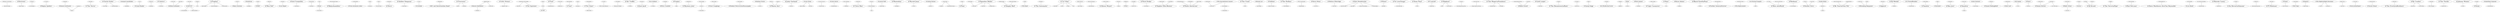 strict graph "" {
	1750	 [fontsize=15,
		height=0.2361111111111111,
		label="b'Rodrigo y\\nGabriela'",
		level=4,
		played=2357833.0,
		pos="14247.39,8792.93",
		weight=133313,
		width=1.8194444444444444];
	1582	 [fontsize=10,
		height=0.1527777777777778,
		label="b'Paco de\\nLuc\xc3\xada'",
		level=6,
		played=1202780.0,
		pos="14174.07,9431.51",
		weight=146482,
		width=1.0138888888888888];
	1750 -- 1582	 [weight=1.0];
	699	 [fontsize=25,
		height=0.3888888888888889,
		label="b'Electronic'",
		level=2,
		played=709381.0,
		pos="17789.07,-4947.33",
		weight=106894,
		width=1.5277777777777777];
	933	 [fontsize=10,
		height=0.1527777777777778,
		label="b'Happy Mondays'",
		level=6,
		played=1508418.0,
		pos="18729.35,-5474.28",
		weight=152466,
		width=1.0555555555555556];
	699 -- 933	 [weight=1.0];
	2318	 [fontsize=15,
		height=0.2361111111111111,
		label="b'Tiamat'",
		level=4,
		played=5180910.0,
		pos="37782.59,-15936.96",
		weight=159323,
		width=0.625];
	1485	 [fontsize=10,
		height=0.1527777777777778,
		label="b'My Dying\\nBride'",
		level=6,
		played=5793158.0,
		pos="-5058.96,13827.93",
		weight=150660,
		width=1.0694444444444444];
	2318 -- 1485	 [weight=1.0];
	1971	 [fontsize=10,
		height=0.1527777777777778,
		label="b'St. Vincent'",
		level=6,
		played=1773881.0,
		pos="1459.20,39786.17",
		weight=146772,
		width=0.7083333333333334];
	1713	 [fontsize=25,
		height=0.3888888888888889,
		label="b'Regina Spektor'",
		level=2,
		played=28951053.0,
		pos="-16413.13,37385.74",
		weight=689251,
		width=2.4027777777777777];
	1971 -- 1713	 [weight=1.0];
	848	 [fontsize=10,
		height=0.1527777777777778,
		label="b'Gamma Ray'",
		level=6,
		played=5592040.0,
		pos="34682.33,-689.92",
		weight=166071,
		width=0.8194444444444444];
	589	 [fontsize=20,
		height=0.3194444444444444,
		label="b'Demons &\\nWizards'",
		level=3,
		played=3088530.0,
		pos="35161.87,4276.09",
		weight=146421,
		width=2.5416666666666665];
	848 -- 589	 [weight=1.0];
	1210	 [fontsize=10,
		height=0.1527777777777778,
		label="b'Kula Shaker'",
		level=6,
		played=2099423.0,
		pos="-23846.93,46784.30",
		weight=164009,
		width=0.7916666666666666];
	2281	 [fontsize=30,
		height=0.4722222222222222,
		label="b'The Verve'",
		level=1,
		played=12105996.0,
		pos="45496.31,9076.47",
		weight=923596,
		width=1.9305555555555556];
	1210 -- 2281	 [weight=1.0];
	431	 [fontsize=25,
		height=0.3888888888888889,
		label="b'Charlie Parker'",
		level=2,
		played=2936642.0,
		pos="23110.36,25206.18",
		weight=238264,
		width=2.2222222222222223];
	1906	 [fontsize=10,
		height=0.1527777777777778,
		label="b'Sonny Rollins'",
		level=6,
		played=1091692.0,
		pos="23128.35,22959.00",
		weight=165058,
		width=0.9027777777777778];
	431 -- 1906	 [weight=1.0];
	400	 [fontsize=10,
		height=0.1527777777777778,
		label="b'Cannonball Adderley'",
		level=6,
		played=1010251.0,
		pos="22473.74,23666.97",
		weight=161014,
		width=1.3472222222222223];
	431 -- 400	 [weight=1.0];
	154	 [fontsize=20,
		height=0.3194444444444444,
		label="b'Armand van\\nHelden'",
		level=3,
		played=2473728.0,
		pos="5862.25,32435.62",
		weight=322114,
		width=2.611111111111111];
	1834	 [fontsize=10,
		height=0.1527777777777778,
		label="b'Shapeshifters'",
		level=6,
		played=1078073.0,
		pos="-20040.06,-7137.33",
		weight=164802,
		width=0.9027777777777778];
	154 -- 1834	 [weight=1.0];
	915	 [fontsize=10,
		height=0.1527777777777778,
		label="b'G-Unit'",
		level=6,
		played=1976129.0,
		pos="-14184.90,13837.78",
		weight=166524,
		width=0.4305555555555556];
	1284	 [fontsize=25,
		height=0.3888888888888889,
		label="b'Lloyd Banks'",
		level=2,
		played=1791056.0,
		pos="-12038.11,9188.39",
		weight=141309,
		width=1.9027777777777777];
	915 -- 1284	 [weight=1.0];
	2011	 [fontsize=15,
		height=0.2361111111111111,
		label="b'Taproot'",
		level=4,
		played=3068334.0,
		pos="-1006.88,-21362.26",
		weight=212719,
		width=0.6805555555555556];
	1924	 [fontsize=10,
		height=0.1527777777777778,
		label="b'Spineshank'",
		level=6,
		played=3168247.0,
		pos="-1591.99,-26234.51",
		weight=155880,
		width=0.7638888888888888];
	2011 -- 1924	 [weight=1.0];
	121	 [fontsize=10,
		height=0.1527777777777778,
		label="b'Angra'",
		level=6,
		played=4073274.0,
		pos="34799.18,3786.82",
		weight=146859,
		width=0.3888888888888889];
	589 -- 121	 [weight=1.0];
	388	 [fontsize=25,
		height=0.3888888888888889,
		label="b'Calexico'",
		level=2,
		played=7710814.0,
		pos="1614.43,41398.51",
		weight=330058,
		width=1.3333333333333333];
	2329	 [fontsize=10,
		height=0.1527777777777778,
		label="b'Tindersticks'",
		level=6,
		played=3065748.0,
		pos="1347.33,43366.66",
		weight=156790,
		width=0.7777777777777778];
	388 -- 2329	 [weight=1.0];
	1597	 [fontsize=10,
		height=0.1527777777777778,
		label="b'Parov Stelar'",
		level=6,
		played=2438916.0,
		pos="29363.12,27904.06",
		weight=167768,
		width=0.8055555555555556];
	671	 [fontsize=20,
		height=0.3194444444444444,
		label="b'dZihan &\\nKamien'",
		level=3,
		played=2179239.0,
		pos="29684.06,22495.30",
		weight=268681,
		width=2.2916666666666665];
	1597 -- 671	 [weight=1.0];
	1950	 [fontsize=10,
		height=0.1527777777777778,
		label="b'Stereo Total'",
		level=6,
		played=2478327.0,
		pos="3030.14,29074.24",
		weight=166598,
		width=0.7777777777777778];
	40	 [fontsize=25,
		height=0.3888888888888889,
		label="b'ADULT.'",
		level=2,
		played=1214547.0,
		pos="5877.67,29972.38",
		weight=115656,
		width=1.2361111111111112];
	1950 -- 40	 [weight=1.0];
	1867	 [fontsize=12,
		height=0.19444444444444445,
		label="b'Skalpel'",
		level=5,
		played=2368452.0,
		pos="29051.14,12511.37",
		weight=186939,
		width=0.5277777777777778];
	2390	 [fontsize=10,
		height=0.1527777777777778,
		label="b'Us3'",
		level=6,
		played=1249760.0,
		pos="29449.85,11729.73",
		weight=147112,
		width=0.2638888888888889];
	1867 -- 2390	 [weight=1.0];
	807	 [fontsize=30,
		height=0.4722222222222222,
		label="b'Foghat'",
		level=1,
		played=825556.0,
		pos="33843.80,-3316.20",
		weight=139956,
		width=1.3055555555555556];
	1629	 [fontsize=10,
		height=0.1527777777777778,
		label="b'Peter Frampton'",
		level=6,
		played=940653.0,
		pos="-27065.00,4607.48",
		weight=151433,
		width=1.0138888888888888];
	807 -- 1629	 [weight=1.0];
	903	 [fontsize=10,
		height=0.1527777777777778,
		label="b'Grand Funk\\nRailroad'",
		level=6,
		played=1256750.0,
		pos="35292.57,-7597.39",
		weight=158019,
		width=1.4305555555555556];
	807 -- 903	 [weight=1.0];
	2149	 [fontsize=10,
		height=0.1527777777777778,
		label="b'The Guess\\nWho'",
		level=6,
		played=1186254.0,
		pos="-30727.45,11331.56",
		weight=157828,
		width=1.125];
	807 -- 2149	 [weight=1.0];
	2172	 [fontsize=10,
		height=0.1527777777777778,
		label="b'The KLF'",
		level=6,
		played=1223596.0,
		pos="19684.61,-885.18",
		weight=147591,
		width=0.5555555555555556];
	206	 [fontsize=20,
		height=0.3194444444444444,
		label="b'Banco de\\nGaia'",
		level=3,
		played=1091649.0,
		pos="21196.83,-9271.09",
		weight=141388,
		width=2.0];
	2172 -- 206	 [weight=1.0];
	731	 [fontsize=20,
		height=0.3194444444444444,
		label="b'Ensiferum'",
		level=3,
		played=10858350.0,
		pos="-8679.43,12650.67",
		weight=181637,
		width=1.2638888888888888];
	1204	 [fontsize=10,
		height=0.1527777777777778,
		label="b'Korpiklaani'",
		level=6,
		played=7979099.0,
		pos="-9312.26,11559.48",
		weight=148812,
		width=0.7222222222222222];
	731 -- 1204	 [weight=1.0];
	1879	 [fontsize=10,
		height=0.1527777777777778,
		label="b'Slowdive'",
		level=6,
		played=3854629.0,
		pos="1468.57,23478.64",
		weight=161401,
		width=0.5833333333333334];
	1313	 [fontsize=25,
		height=0.3888888888888889,
		label="b'M83'",
		level=2,
		played=12538896.0,
		pos="2657.03,23371.35",
		weight=493679,
		width=0.6805555555555556];
	1879 -- 1313	 [weight=1.0];
	282	 [fontsize=10,
		height=0.1527777777777778,
		label="b'Black Star'",
		level=6,
		played=2144726.0,
		pos="-18038.09,-8495.95",
		weight=163319,
		width=0.6666666666666666];
	1457	 [fontsize=30,
		height=0.4722222222222222,
		label="b'Mos Def'",
		level=1,
		played=5863778.0,
		pos="-17735.78,-4135.89",
		weight=311431,
		width=1.5555555555555556];
	282 -- 1457	 [weight=1.0];
	1328	 [fontsize=10,
		height=0.1527777777777778,
		label="b'Man\xc3\xa1'",
		level=6,
		played=2939326.0,
		pos="17001.66,17848.30",
		weight=165693,
		width=0.3611111111111111];
	1306	 [fontsize=20,
		height=0.3194444444444444,
		label="b'Luis Miguel'",
		level=3,
		played=1256982.0,
		pos="15665.27,17176.24",
		weight=100781,
		width=1.4166666666666667];
	1328 -- 1306	 [weight=1.0];
	542	 [fontsize=25,
		height=0.3888888888888889,
		label="b'Dark Tranquillity'",
		level=2,
		played=14000112.0,
		pos="-5487.35,12578.25",
		weight=232932,
		width=2.513888888888889];
	180	 [fontsize=10,
		height=0.1527777777777778,
		label="b'At the\\nGates'",
		level=6,
		played=4464429.0,
		pos="-4172.32,11808.88",
		weight=150904,
		width=0.9027777777777778];
	542 -- 180	 [weight=1.0];
	184	 [fontsize=15,
		height=0.2361111111111111,
		label="b'Augustana'",
		level=4,
		played=5830756.0,
		pos="8238.78,10427.32",
		weight=281370,
		width=0.9861111111111112];
	1365	 [fontsize=10,
		height=0.1527777777777778,
		label="b'Mat Kearney'",
		level=6,
		played=2020339.0,
		pos="8199.70,9417.51",
		weight=163384,
		width=0.8333333333333334];
	184 -- 1365	 [weight=1.0];
	472	 [fontsize=10,
		height=0.1527777777777778,
		label="b'Clinic'",
		level=6,
		played=2327861.0,
		pos="15132.36,33600.89",
		weight=152801,
		width=0.3611111111111111];
	729	 [fontsize=20,
		height=0.3194444444444444,
		label="b'Enon'",
		level=3,
		played=2787367.0,
		pos="15324.09,37125.22",
		weight=108667,
		width=0.6527777777777778];
	472 -- 729	 [weight=1.0];
	2178	 [fontsize=10,
		height=0.1527777777777778,
		label="b'The Last\\nShadow Puppets'",
		level=6,
		played=6032673.0,
		pos="-1829.69,-4589.88",
		weight=161702,
		width=1.7916666666666667];
	197	 [fontsize=30,
		height=0.4722222222222222,
		label="b'Babyshambles'",
		level=1,
		played=12967629.0,
		pos="-18180.32,43615.40",
		weight=499914,
		width=2.736111111111111];
	2178 -- 197	 [weight=1.0];
	1998	 [fontsize=10,
		height=0.1527777777777778,
		label="b'Symphony X'",
		level=6,
		played=5800282.0,
		pos="35866.89,4701.95",
		weight=148644,
		width=0.8194444444444444];
	1998 -- 121	 [weight=1.0];
	170	 [fontsize=10,
		height=0.1527777777777778,
		label="b'A Static\\nLullaby'",
		level=6,
		played=3096891.0,
		pos="-3650.08,-1966.12",
		weight=146199,
		width=1.0833333333333333];
	828	 [fontsize=20,
		height=0.3194444444444444,
		label="b'From Autumn\\nto Ashes'",
		level=3,
		played=7476897.0,
		pos="-1954.91,-976.95",
		weight=238174,
		width=3.0];
	170 -- 828	 [weight=1.0];
	1872	 [fontsize=10,
		height=0.1527777777777778,
		label="b'Slade'",
		level=6,
		played=1195329.0,
		pos="41675.29,-9657.63",
		weight=164823,
		width=0.375];
	1502	 [fontsize=12,
		height=0.19444444444444445,
		label="b'Nazareth'",
		level=5,
		played=1836981.0,
		pos="40793.34,-8970.54",
		weight=225983,
		width=0.6527777777777778];
	1872 -- 1502	 [weight=1.0];
	2411	 [fontsize=10,
		height=0.1527777777777778,
		label="b'Vetiver'",
		level=6,
		played=1844253.0,
		pos="13139.30,21353.91",
		weight=151543,
		width=0.4583333333333333];
	908	 [fontsize=15,
		height=0.2361111111111111,
		label="b'Grizzly Bear'",
		level=4,
		played=6099326.0,
		pos="4057.95,16623.55",
		weight=262914,
		width=1.1111111111111112];
	2411 -- 908	 [weight=1.0];
	554	 [fontsize=10,
		height=0.1527777777777778,
		label="b'David Byrne'",
		level=6,
		played=1446272.0,
		pos="20679.12,-12467.42",
		weight=155448,
		width=0.7916666666666666];
	598	 [fontsize=30,
		height=0.4722222222222222,
		label="b'Devo'",
		level=1,
		played=4259548.0,
		pos="22073.44,-14819.35",
		weight=306665,
		width=0.9861111111111112];
	554 -- 598	 [weight=1.0];
	164	 [fontsize=30,
		height=0.4722222222222222,
		label="b'Ashlee Simpson'",
		level=1,
		played=7474313.0,
		pos="-38852.29,26551.47",
		weight=469115,
		width=3.013888888888889];
	1773	 [fontsize=10,
		height=0.1527777777777778,
		label="b'Ryan Cabrera'",
		level=6,
		played=1787262.0,
		pos="-48890.39,5862.72",
		weight=152977,
		width=0.9027777777777778];
	164 -- 1773	 [weight=1.0];
	2	 [fontsize=10,
		height=0.1527777777777778,
		label="b'10 Years'",
		level=6,
		played=3119401.0,
		pos="-1709.16,-16898.55",
		weight=168158,
		width=0.5694444444444444];
	511	 [fontsize=20,
		height=0.3194444444444444,
		label="b'Crossfade'",
		level=3,
		played=4117608.0,
		pos="-7634.68,-19496.78",
		weight=257392,
		width=1.2777777777777777];
	2 -- 511	 [weight=1.0];
	2413	 [fontsize=10,
		height=0.1527777777777778,
		label="b'Village People'",
		level=6,
		played=756004.0,
		pos="-33448.73,-986.59",
		weight=154812,
		width=0.9305555555555556];
	1166	 [fontsize=25,
		height=0.3888888888888889,
		label="b'KC and the\\nSunshine Band'",
		level=2,
		played=1024547.0,
		pos="-28075.40,3561.73",
		weight=197107,
		width=4.388888888888889];
	2413 -- 1166	 [weight=1.0];
	1578	 [fontsize=30,
		height=0.4722222222222222,
		label="b'Overseer'",
		level=1,
		played=1046652.0,
		pos="20501.84,4971.94",
		weight=145569,
		width=1.7222222222222223];
	979	 [fontsize=10,
		height=0.1527777777777778,
		label="b'Hybrid'",
		level=6,
		played=2165081.0,
		pos="-19702.69,-2929.60",
		weight=158018,
		width=0.4305555555555556];
	1578 -- 979	 [weight=1.0];
	824	 [fontsize=10,
		height=0.1527777777777778,
		label="b'Freestylers'",
		level=6,
		played=1359099.0,
		pos="-18528.96,-978.81",
		weight=150196,
		width=0.7222222222222222];
	1578 -- 824	 [weight=1.0];
	285	 [fontsize=10,
		height=0.1527777777777778,
		label="b'Bleeding Through'",
		level=6,
		played=3707822.0,
		pos="-5892.15,1382.98",
		weight=145649,
		width=1.1527777777777777];
	946	 [fontsize=20,
		height=0.3194444444444444,
		label="b'Heaven Shall\\nBurn'",
		level=3,
		played=6148143.0,
		pos="-2770.18,8560.15",
		weight=110961,
		width=2.4722222222222223];
	285 -- 946	 [weight=1.0];
	1831	 [fontsize=10,
		height=0.1527777777777778,
		label="b'Shadows Fall'",
		level=6,
		played=2952871.0,
		pos="-2223.08,6908.52",
		weight=163603,
		width=0.875];
	285 -- 1831	 [weight=1.0];
	423	 [fontsize=25,
		height=0.3888888888888889,
		label="b'Celtic Woman'",
		level=2,
		played=1318206.0,
		pos="-24188.51,-6430.02",
		weight=114314,
		width=2.1666666666666665];
	279	 [fontsize=10,
		height=0.1527777777777778,
		label="b\"Blackmore's Night\"",
		level=6,
		played=5484559.0,
		pos="-24802.71,-6903.08",
		weight=159198,
		width=1.1805555555555556];
	423 -- 279	 [weight=1.0];
	1351	 [fontsize=10,
		height=0.1527777777777778,
		label="b'Martha Reeves &\\nThe Vandellas'",
		level=6,
		played=613893.0,
		pos="-9928.61,39743.74",
		weight=127315,
		width=2.1666666666666665];
	688	 [fontsize=10,
		height=0.1527777777777778,
		label="b'Edwin Starr'",
		level=6,
		played=618857.0,
		pos="-4578.55,33763.15",
		weight=147917,
		width=0.7638888888888888];
	1351 -- 688	 [weight=1.0];
	2265	 [fontsize=25,
		height=0.3888888888888889,
		label="b'The Supremes'",
		level=2,
		played=1454527.0,
		pos="-10567.85,37345.50",
		weight=222145,
		width=2.2777777777777777];
	1351 -- 2265	 [weight=1.0];
	950	 [fontsize=10,
		height=0.1527777777777778,
		label="b'Helmet'",
		level=6,
		played=1895790.0,
		pos="9527.30,-28906.81",
		weight=152262,
		width=0.4722222222222222];
	475	 [fontsize=10,
		height=0.1527777777777778,
		label="b'Clutch'",
		level=6,
		played=4329679.0,
		pos="3650.67,-15643.82",
		weight=105618,
		width=0.4166666666666667];
	950 -- 475	 [weight=1.0];
	831	 [fontsize=30,
		height=0.4722222222222222,
		label="b'Fuel'",
		level=1,
		played=4350176.0,
		pos="-2263.69,13077.64",
		weight=373212,
		width=0.8194444444444444];
	1883	 [fontsize=10,
		height=0.1527777777777778,
		label="b'Smile Empty\\nSoul'",
		level=6,
		played=2455015.0,
		pos="-6572.67,-19258.03",
		weight=149344,
		width=1.2361111111111112];
	831 -- 1883	 [weight=1.0];
	1345	 [fontsize=10,
		height=0.1527777777777778,
		label="b'Marisa Monte'",
		level=6,
		played=2915732.0,
		pos="27068.77,22858.96",
		weight=166360,
		width=0.8888888888888888];
	866	 [fontsize=12,
		height=0.19444444444444445,
		label="b'Gilberto Gil'",
		level=5,
		played=1254268.0,
		pos="24244.88,26758.11",
		weight=144354,
		width=0.7916666666666666];
	1345 -- 866	 [weight=1.0];
	1585	 [fontsize=10,
		height=0.1527777777777778,
		label="b'Pain of\\nSalvation'",
		level=6,
		played=7984184.0,
		pos="-10254.95,5940.59",
		weight=165862,
		width=1.1805555555555556];
	2344	 [fontsize=30,
		height=0.4722222222222222,
		label="b'Tool'",
		level=1,
		played=49524363.0,
		pos="2356.42,-29026.76",
		weight=814482,
		width=0.8194444444444444];
	1585 -- 2344	 [weight=1.0];
	193	 [fontsize=10,
		height=0.1527777777777778,
		label="b'Ayreon'",
		level=6,
		played=9073261.0,
		pos="33738.75,1511.34",
		weight=164924,
		width=0.4583333333333333];
	189	 [fontsize=12,
		height=0.19444444444444445,
		label="b'Avantasia'",
		level=5,
		played=5645326.0,
		pos="33694.00,2652.71",
		weight=170353,
		width=0.6944444444444444];
	193 -- 189	 [weight=1.0];
	1427	 [fontsize=10,
		height=0.1527777777777778,
		label="b'Minnie Riperton'",
		level=6,
		played=824682.0,
		pos="-8870.77,39595.57",
		weight=155518,
		width=1.0277777777777777];
	2200	 [fontsize=25,
		height=0.3888888888888889,
		label="b\"The O'Jays\"",
		level=2,
		played=653810.0,
		pos="-7789.69,38282.42",
		weight=143905,
		width=1.75];
	1427 -- 2200	 [weight=1.0];
	1285	 [fontsize=10,
		height=0.1527777777777778,
		label="b'Lo-Fi-Fnk'",
		level=6,
		played=1372740.0,
		pos="5304.05,24922.64",
		weight=147035,
		width=0.625];
	2272	 [fontsize=15,
		height=0.2361111111111111,
		label="b'The Tough\\nAlliance'",
		level=4,
		played=1928165.0,
		pos="-26107.38,32528.37",
		weight=114582,
		width=1.8472222222222223];
	1285 -- 2272	 [weight=1.0];
	2583	 [fontsize=10,
		height=0.1527777777777778,
		label="b'The Skatalites'",
		level=6,
		played=1753034.0,
		pos="-14199.52,-19071.15",
		weight=152282,
		width=0.9305555555555556];
	2560	 [fontsize=15,
		height=0.2361111111111111,
		label="b'Desmond Dekker'",
		level=4,
		played=1268899.0,
		pos="-14278.28,-20318.91",
		weight=146902,
		width=1.5833333333333333];
	2583 -- 2560	 [weight=1.0];
	55	 [fontsize=30,
		height=0.4722222222222222,
		label="b'Air Traffic'",
		level=1,
		played=2410727.0,
		pos="-17667.97,46823.20",
		weight=200502,
		width=1.7916666666666667];
	2233	 [fontsize=10,
		height=0.1527777777777778,
		label="b'The Rifles'",
		level=6,
		played=1934179.0,
		pos="-21820.54,46059.35",
		weight=152476,
		width=0.6666666666666666];
	55 -- 2233	 [weight=1.0];
	1785	 [fontsize=10,
		height=0.1527777777777778,
		label="b'Sam Sparro'",
		level=6,
		played=1687082.0,
		pos="12348.97,25923.38",
		weight=156086,
		width=0.7777777777777778];
	1144	 [fontsize=30,
		height=0.4722222222222222,
		label="b'Just Jack'",
		level=1,
		played=2167022.0,
		pos="-23924.33,25678.86",
		weight=182697,
		width=1.75];
	1785 -- 1144	 [weight=1.0];
	33	 [fontsize=20,
		height=0.3194444444444444,
		label="b'Ace of\\nBase'",
		level=3,
		played=3893048.0,
		pos="-35615.18,11046.72",
		weight=371921,
		width=1.6527777777777777];
	13	 [fontsize=10,
		height=0.1527777777777778,
		label="b'2 Unlimited'",
		level=6,
		played=1189134.0,
		pos="-25769.08,13039.52",
		weight=165877,
		width=0.7361111111111112];
	33 -- 13	 [weight=1.0];
	1086	 [fontsize=10,
		height=0.1527777777777778,
		label="b'Joe Jackson'",
		level=6,
		played=1392840.0,
		pos="21468.96,-14308.97",
		weight=163950,
		width=0.8194444444444444];
	713	 [fontsize=25,
		height=0.3888888888888889,
		label="b'Elvis Costello'",
		level=2,
		played=7178080.0,
		pos="19183.02,-11062.64",
		weight=477693,
		width=2.0972222222222223];
	1086 -- 713	 [weight=1.0];
	815	 [fontsize=25,
		height=0.3888888888888889,
		label="b'Fragma'",
		level=2,
		played=1465249.0,
		pos="-15280.77,5933.24",
		weight=196835,
		width=1.2083333333333333];
	1229	 [fontsize=10,
		height=0.1527777777777778,
		label="b'Lasgo'",
		level=6,
		played=1263605.0,
		pos="-19031.61,8734.47",
		weight=150573,
		width=0.4027777777777778];
	815 -- 1229	 [weight=1.0];
	826	 [fontsize=10,
		height=0.1527777777777778,
		label="b'Friendly Fires'",
		level=6,
		played=2152778.0,
		pos="5244.21,21221.10",
		weight=156331,
		width=0.8888888888888888];
	1488	 [fontsize=30,
		height=0.4722222222222222,
		label="b'Mystery Jets'",
		level=1,
		played=3042262.0,
		pos="18012.60,24353.12",
		weight=224026,
		width=2.3472222222222223];
	826 -- 1488	 [weight=1.0];
	879	 [fontsize=12,
		height=0.19444444444444445,
		label="b'Gloria Estefan'",
		level=5,
		played=1320586.0,
		pos="-43701.09,25182.76",
		weight=170534,
		width=1.0];
	422	 [fontsize=10,
		height=0.1527777777777778,
		label="b'Celia Cruz'",
		level=6,
		played=730065.0,
		pos="-44000.10,26077.90",
		weight=131933,
		width=0.6805555555555556];
	879 -- 422	 [weight=1.0];
	937	 [fontsize=10,
		height=0.1527777777777778,
		label="b'Harvey Danger'",
		level=6,
		played=1746235.0,
		pos="-17483.33,-26337.84",
		weight=154735,
		width=0.9861111111111112];
	1910	 [fontsize=25,
		height=0.3888888888888889,
		label="b'Soul Coughing'",
		level=2,
		played=2007567.0,
		pos="7332.03,-12826.90",
		weight=159918,
		width=2.2916666666666665];
	937 -- 1910	 [weight=1.0];
	1251	 [fontsize=10,
		height=0.1527777777777778,
		label="b'Les Savy\\nFav'",
		level=6,
		played=3315840.0,
		pos="17739.55,37654.25",
		weight=154937,
		width=0.9722222222222222];
	729 -- 1251	 [weight=1.0];
	2518	 [fontsize=10,
		height=0.1527777777777778,
		label="b'Igor Stravinsky'",
		level=6,
		played=1218285.0,
		pos="31632.23,-10798.84",
		weight=161101,
		width=0.9722222222222222];
	2529	 [fontsize=25,
		height=0.3888888888888889,
		label="b'Modest Petrovich\\nMussorgsky'",
		level=2,
		played=750922.0,
		pos="33560.14,-12008.93",
		weight=143872,
		width=4.833333333333333];
	2518 -- 2529	 [weight=1.0];
	718	 [fontsize=20,
		height=0.3194444444444444,
		label="b'Emiliana Torrini'",
		level=3,
		played=6989251.0,
		pos="-20257.28,29643.59",
		weight=393116,
		width=1.9305555555555556];
	118	 [fontsize=10,
		height=0.1527777777777778,
		label="b'Ane Brun'",
		level=6,
		played=2655291.0,
		pos="19382.02,-18529.32",
		weight=147511,
		width=0.6111111111111112];
	718 -- 118	 [weight=1.0];
	1207	 [fontsize=10,
		height=0.1527777777777778,
		label="b'KRS-One'",
		level=6,
		played=1860149.0,
		pos="-16660.80,-7491.14",
		weight=159858,
		width=0.625];
	1360	 [fontsize=30,
		height=0.4722222222222222,
		label="b'Masta Ace'",
		level=1,
		played=1826556.0,
		pos="34384.08,12016.75",
		weight=112153,
		width=1.9722222222222223];
	1207 -- 1360	 [weight=1.0];
	1130	 [fontsize=30,
		height=0.4722222222222222,
		label="b'Judy Garland'",
		level=1,
		played=644209.0,
		pos="-30268.75,5858.09",
		weight=112930,
		width=2.486111111111111];
	652	 [fontsize=10,
		height=0.1527777777777778,
		label="b'Doris Day'",
		level=6,
		played=866325.0,
		pos="-31566.71,6215.39",
		weight=161513,
		width=0.6388888888888888];
	1130 -- 652	 [weight=1.0];
	1294	 [fontsize=20,
		height=0.3194444444444444,
		label="b'Louis Prima'",
		level=3,
		played=758050.0,
		pos="-24324.97,755.78",
		weight=134134,
		width=1.4722222222222223];
	243	 [fontsize=10,
		height=0.1527777777777778,
		label="b'Benny Goodman'",
		level=6,
		played=1269420.0,
		pos="17946.76,22150.84",
		weight=162700,
		width=1.0833333333333333];
	1294 -- 243	 [weight=1.0];
	1606	 [fontsize=10,
		height=0.1527777777777778,
		label="b'Paul Anka'",
		level=6,
		played=1210649.0,
		pos="17511.77,-27249.29",
		weight=168306,
		width=0.6666666666666666];
	1294 -- 1606	 [weight=1.0];
	1302	 [fontsize=12,
		height=0.19444444444444445,
		label="b'Luciano Pavarotti'",
		level=5,
		played=1034305.0,
		pos="26017.41,-13327.78",
		weight=116399,
		width=1.2222222222222223];
	2511	 [fontsize=10,
		height=0.1527777777777778,
		label="b'Giacomo Puccini'",
		level=6,
		played=870352.0,
		pos="24753.83,-14887.67",
		weight=145741,
		width=1.0972222222222223];
	1302 -- 2511	 [weight=1.0];
	390	 [fontsize=20,
		height=0.3194444444444444,
		label="b'Calvin Harris'",
		level=3,
		played=3211145.0,
		pos="7722.51,26192.84",
		weight=264959,
		width=1.5972222222222223];
	2066	 [fontsize=10,
		height=0.1527777777777778,
		label="b'The Black\\nGhosts'",
		level=6,
		played=1542806.0,
		pos="9117.34,22329.94",
		weight=160304,
		width=1.2361111111111112];
	390 -- 2066	 [weight=1.0];
	453	 [fontsize=12,
		height=0.19444444444444445,
		label="b'Chris de\\nBurgh'",
		level=5,
		played=1373390.0,
		pos="-23490.31,3006.77",
		weight=194755,
		width=1.1388888888888888];
	471	 [fontsize=10,
		height=0.1527777777777778,
		label="b'Cliff Richard'",
		level=6,
		played=757822.0,
		pos="-32586.56,4809.10",
		weight=155891,
		width=0.8055555555555556];
	453 -- 471	 [weight=1.0];
	1743	 [fontsize=10,
		height=0.1527777777777778,
		label="b'Robert Plant'",
		level=6,
		played=1210850.0,
		pos="36076.61,-7820.01",
		weight=158547,
		width=0.8194444444444444];
	455	 [fontsize=30,
		height=0.4722222222222222,
		label="b'Chris Rea'",
		level=1,
		played=2126234.0,
		pos="-22951.78,2894.63",
		weight=230694,
		width=1.8611111111111112];
	1743 -- 455	 [weight=1.0];
	2030	 [fontsize=10,
		height=0.1527777777777778,
		label="b'Terranova'",
		level=6,
		played=865154.0,
		pos="26765.24,6806.23",
		weight=148792,
		width=0.6527777777777778];
	558	 [fontsize=15,
		height=0.2361111111111111,
		label="b'David Holmes'",
		level=4,
		played=1817500.0,
		pos="27405.64,16327.39",
		weight=148816,
		width=1.2777777777777777];
	2030 -- 558	 [weight=1.0];
	1235	 [fontsize=20,
		height=0.3194444444444444,
		label="b'Laurent Wolf'",
		level=3,
		played=644441.0,
		pos="-20722.47,-8191.36",
		weight=100383,
		width=1.5833333333333333];
	1355	 [fontsize=10,
		height=0.1527777777777778,
		label="b'Martin Solveig'",
		level=6,
		played=1032697.0,
		pos="-22374.90,-6728.00",
		weight=165534,
		width=0.9305555555555556];
	1235 -- 1355	 [weight=1.0];
	1361	 [fontsize=30,
		height=0.4722222222222222,
		label="b'Mastodon'",
		level=1,
		played=8999225.0,
		pos="-2586.83,9347.94",
		weight=241190,
		width=1.8333333333333333];
	1394	 [fontsize=10,
		height=0.1527777777777778,
		label="b'Meshuggah'",
		level=6,
		played=6833181.0,
		pos="-10863.50,7486.86",
		weight=158785,
		width=0.7638888888888888];
	1361 -- 1394	 [weight=1.0];
	2464	 [fontsize=30,
		height=0.4722222222222222,
		label="b'Wyclef Jean'",
		level=1,
		played=2957226.0,
		pos="-18211.22,-8591.03",
		weight=255232,
		width=2.2777777777777777];
	2449	 [fontsize=10,
		height=0.1527777777777778,
		label="b'will.i.am'",
		level=6,
		played=1515615.0,
		pos="-16521.82,15844.82",
		weight=152853,
		width=0.5277777777777778];
	2464 -- 2449	 [weight=1.0];
	2385	 [fontsize=20,
		height=0.3194444444444444,
		label="b'Uniting Nations'",
		level=3,
		played=609742.0,
		pos="-14911.13,7280.65",
		weight=103026,
		width=1.8888888888888888];
	330	 [fontsize=10,
		height=0.1527777777777778,
		label="b'Booty Luv'",
		level=6,
		played=1182603.0,
		pos="-37867.19,13031.20",
		weight=146486,
		width=0.6527777777777778];
	2385 -- 330	 [weight=1.0];
	424	 [fontsize=12,
		height=0.19444444444444445,
		label="b'Chaka Khan'",
		level=5,
		played=972618.0,
		pos="-12382.54,27491.53",
		weight=178036,
		width=0.875];
	999	 [fontsize=10,
		height=0.1527777777777778,
		label="b'Incognito'",
		level=6,
		played=1499022.0,
		pos="-12137.96,27586.84",
		weight=152545,
		width=0.5972222222222222];
	424 -- 999	 [weight=1.0];
	2078	 [fontsize=10,
		height=0.1527777777777778,
		label="b'The Brand\\nNew Heavies'",
		level=6,
		played=1361089.0,
		pos="-12723.55,27249.24",
		weight=150788,
		width=1.6527777777777777];
	424 -- 2078	 [weight=1.0];
	1568	 [fontsize=10,
		height=0.1527777777777778,
		label="b'Oomph!'",
		level=6,
		played=5527606.0,
		pos="4442.93,2477.69",
		weight=164461,
		width=0.5138888888888888];
	1584	 [fontsize=30,
		height=0.4722222222222222,
		label="b'Pain'",
		level=1,
		played=5681123.0,
		pos="5121.90,3875.70",
		weight=155990,
		width=0.8472222222222222];
	1568 -- 1584	 [weight=1.0];
	1916	 [fontsize=30,
		height=0.4722222222222222,
		label="b'Spandau Ballet'",
		level=1,
		played=1126173.0,
		pos="-43366.37,-4939.89",
		weight=200569,
		width=2.8333333333333335];
	1613	 [fontsize=10,
		height=0.1527777777777778,
		label="b'Paul Young'",
		level=6,
		played=535570.0,
		pos="-28284.82,-3504.27",
		weight=119969,
		width=0.7361111111111112];
	1916 -- 1613	 [weight=1.0];
	365	 [fontsize=10,
		height=0.1527777777777778,
		label="b'Bryan Ferry'",
		level=6,
		played=1274935.0,
		pos="-40599.59,3739.95",
		weight=149908,
		width=0.7638888888888888];
	1916 -- 365	 [weight=1.0];
	2308	 [fontsize=10,
		height=0.1527777777777778,
		label="b'Thompson Twins'",
		level=6,
		played=813727.0,
		pos="22665.10,-8407.33",
		weight=160004,
		width=1.0972222222222223];
	1916 -- 2308	 [weight=1.0];
	1408	 [fontsize=10,
		height=0.1527777777777778,
		label="b'Michael Bolton'",
		level=6,
		played=934889.0,
		pos="-23405.83,4589.81",
		weight=150530,
		width=0.9583333333333334];
	1408 -- 1613	 [weight=1.0];
	1258	 [fontsize=10,
		height=0.1527777777777778,
		label="b'Lighthouse Family'",
		level=6,
		played=1348983.0,
		pos="-17729.60,22267.24",
		weight=167199,
		width=1.1805555555555556];
	1858	 [fontsize=30,
		height=0.4722222222222222,
		label="b'Simply Red'",
		level=1,
		played=3168648.0,
		pos="-38955.29,4083.89",
		weight=330517,
		width=2.138888888888889];
	1258 -- 1858	 [weight=1.0];
	2353	 [fontsize=10,
		height=0.1527777777777778,
		label="b'Traffic'",
		level=6,
		played=1020313.0,
		pos="-26499.19,10273.05",
		weight=154371,
		width=0.4027777777777778];
	2055	 [fontsize=20,
		height=0.3194444444444444,
		label="b'The Band'",
		level=3,
		played=4135022.0,
		pos="-26946.13,11447.39",
		weight=331958,
		width=1.2083333333333333];
	2353 -- 2055	 [weight=1.0];
	2125	 [fontsize=10,
		height=0.1527777777777778,
		label="b'The Enemy'",
		level=6,
		played=1938199.0,
		pos="-20493.19,44015.49",
		weight=167577,
		width=0.75];
	2052	 [fontsize=30,
		height=0.4722222222222222,
		label="b'The Automatic'",
		level=1,
		played=2923669.0,
		pos="-14874.18,45403.28",
		weight=247640,
		width=2.6944444444444446];
	2125 -- 2052	 [weight=1.0];
	1259	 [fontsize=30,
		height=0.4722222222222222,
		label="b\"Lil' Kim\"",
		level=1,
		played=967938.0,
		pos="-13881.81,21192.24",
		weight=127069,
		width=1.3333333333333333];
	1781	 [fontsize=10,
		height=0.1527777777777778,
		label="b'Salt-N-Pepa'",
		level=6,
		played=724399.0,
		pos="-14943.03,15207.67",
		weight=148809,
		width=0.7916666666666666];
	1259 -- 1781	 [weight=1.0];
	1448	 [fontsize=10,
		height=0.1527777777777778,
		label="b'Monica'",
		level=6,
		played=1404275.0,
		pos="-13035.88,23023.14",
		weight=154430,
		width=0.4722222222222222];
	1259 -- 1448	 [weight=1.0];
	1615	 [fontsize=10,
		height=0.1527777777777778,
		label="b'P. Diddy'",
		level=6,
		played=1455054.0,
		pos="-9430.78,15705.95",
		weight=162745,
		width=0.5416666666666666];
	1259 -- 1615	 [weight=1.0];
	753	 [fontsize=10,
		height=0.1527777777777778,
		label="b'Eve'",
		level=6,
		played=1018314.0,
		pos="-14231.17,25337.26",
		weight=160959,
		width=0.25];
	1259 -- 753	 [weight=1.0];
	1093	 [fontsize=15,
		height=0.2361111111111111,
		label="b'John Denver'",
		level=4,
		played=1668092.0,
		pos="-32348.74,5579.76",
		weight=185614,
		width=1.1666666666666667];
	211	 [fontsize=10,
		height=0.1527777777777778,
		label="b'Barry Manilow'",
		level=6,
		played=1074796.0,
		pos="-27256.09,-185.07",
		weight=149528,
		width=0.9305555555555556];
	1093 -- 211	 [weight=1.0];
	996	 [fontsize=12,
		height=0.19444444444444445,
		label="b'Immortal Technique'",
		level=5,
		played=4962720.0,
		pos="-15230.58,-6375.52",
		weight=171592,
		width=1.375];
	1053	 [fontsize=10,
		height=0.1527777777777778,
		label="b'Jedi Mind\\nTricks'",
		level=6,
		played=6689867.0,
		pos="-13681.80,3318.39",
		weight=166554,
		width=1.1388888888888888];
	996 -- 1053	 [weight=1.0];
	1337	 [fontsize=10,
		height=0.1527777777777778,
		label="b'Marc Anthony'",
		level=6,
		played=1383048.0,
		pos="14934.06,17460.12",
		weight=160698,
		width=0.8888888888888888];
	422 -- 1337	 [weight=1.0];
	209	 [fontsize=10,
		height=0.1527777777777778,
		label="b'Barbra Streisand'",
		level=6,
		played=1309067.0,
		pos="-31102.49,5985.92",
		weight=158898,
		width=1.0972222222222223];
	79	 [fontsize=30,
		height=0.4722222222222222,
		label="b'Alison Moyet'",
		level=1,
		played=644961.0,
		pos="-29332.36,-4167.17",
		weight=115870,
		width=2.388888888888889];
	209 -- 79	 [weight=1.0];
	1513	 [fontsize=10,
		height=0.1527777777777778,
		label="b'Nevermore'",
		level=6,
		played=4605695.0,
		pos="-9106.97,7064.93",
		weight=155046,
		width=0.7222222222222222];
	566	 [fontsize=12,
		height=0.19444444444444445,
		label="b'Death'",
		level=5,
		played=8100906.0,
		pos="-3681.80,12168.64",
		weight=179941,
		width=0.4305555555555556];
	1513 -- 566	 [weight=1.0];
	466	 [fontsize=25,
		height=0.3888888888888889,
		label="b'CKY'",
		level=2,
		played=5088699.0,
		pos="3963.81,-15390.59",
		weight=252035,
		width=0.7222222222222222];
	475 -- 466	 [weight=1.0];
	564	 [fontsize=10,
		height=0.1527777777777778,
		label="b'dead prez'",
		level=6,
		played=2455767.0,
		pos="-16807.19,-8225.69",
		weight=151309,
		width=0.6527777777777778];
	564 -- 1360	 [weight=1.0];
	1188	 [fontsize=10,
		height=0.1527777777777778,
		label="b'Killing Joke'",
		level=6,
		played=1958077.0,
		pos="-37838.66,-10264.43",
		weight=154855,
		width=0.75];
	2456	 [fontsize=20,
		height=0.3194444444444444,
		label="b'Wire'",
		level=3,
		played=3531594.0,
		pos="21819.12,-15306.01",
		weight=200402,
		width=0.5833333333333334];
	1188 -- 2456	 [weight=1.0];
	1238	 [fontsize=12,
		height=0.19444444444444445,
		label="b'Leadbelly'",
		level=5,
		played=995661.0,
		pos="31570.54,-3701.60",
		weight=119088,
		width=0.6805555555555556];
	976	 [fontsize=10,
		height=0.1527777777777778,
		label="b\"Howlin' Wolf\"",
		level=6,
		played=1552398.0,
		pos="29936.35,-5056.31",
		weight=164071,
		width=0.8055555555555556];
	1238 -- 976	 [weight=1.0];
	1523	 [fontsize=30,
		height=0.4722222222222222,
		label="b'Nick Drake'",
		level=1,
		played=15153624.0,
		pos="1416.45,35161.37",
		weight=657487,
		width=2.0416666666666665];
	1982	 [fontsize=10,
		height=0.1527777777777778,
		label="b'Sun Kil\\nMoon'",
		level=6,
		played=2785209.0,
		pos="-2894.24,43300.83",
		weight=160398,
		width=0.9444444444444444];
	1523 -- 1982	 [weight=1.0];
	538	 [fontsize=10,
		height=0.1527777777777778,
		label="b'Dannii Minogue'",
		level=6,
		played=1438725.0,
		pos="-37581.34,12759.84",
		weight=153685,
		width=1.0138888888888888];
	1907	 [fontsize=30,
		height=0.4722222222222222,
		label="b'Sophie Ellis-Bextor'",
		level=1,
		played=3608375.0,
		pos="-41948.20,26157.01",
		weight=310619,
		width=3.5277777777777777];
	538 -- 1907	 [weight=1.0];
	2047	 [fontsize=10,
		height=0.1527777777777778,
		label="b'The Appleseed\\nCast'",
		level=6,
		played=4648249.0,
		pos="-14213.39,-17638.09",
		weight=146737,
		width=1.3888888888888888];
	1619	 [fontsize=30,
		height=0.4722222222222222,
		label="b'Pedro the\\nLion'",
		level=1,
		played=4419533.0,
		pos="9994.39,43937.85",
		weight=240022,
		width=2.9444444444444446];
	2047 -- 1619	 [weight=1.0];
	2433	 [fontsize=10,
		height=0.1527777777777778,
		label="b'Weather Report'",
		level=6,
		played=1385565.0,
		pos="13896.04,11308.37",
		weight=166545,
		width=1.0277777777777777];
	443	 [fontsize=10,
		height=0.1527777777777778,
		label="b'Chick Corea'",
		level=6,
		played=1405266.0,
		pos="12425.11,13236.76",
		weight=166943,
		width=0.8055555555555556];
	2433 -- 443	 [weight=1.0];
	2277	 [fontsize=30,
		height=0.4722222222222222,
		label="b'The Used'",
		level=1,
		played=25453767.0,
		pos="-8001.79,-7023.95",
		weight=533923,
		width=1.8194444444444444];
	50	 [fontsize=10,
		height=0.1527777777777778,
		label="b'Aiden'",
		level=6,
		played=4370113.0,
		pos="-7317.21,-14493.90",
		weight=149984,
		width=0.375];
	2277 -- 50	 [weight=1.0];
	350	 [fontsize=20,
		height=0.3194444444444444,
		label="b'Brenda Lee'",
		level=3,
		played=632723.0,
		pos="-24697.71,-939.86",
		weight=147329,
		width=1.4444444444444444];
	117	 [fontsize=10,
		height=0.1527777777777778,
		label="b'Andy Williams'",
		level=6,
		played=1027303.0,
		pos="-25953.94,-150.78",
		weight=164770,
		width=0.9166666666666666];
	350 -- 117	 [weight=1.0];
	1973	 [fontsize=25,
		height=0.3888888888888889,
		label="b'Sublime'",
		level=2,
		played=24708795.0,
		pos="-6211.99,-28673.87",
		weight=664300,
		width=1.2638888888888888];
	228	 [fontsize=10,
		height=0.1527777777777778,
		label="b'Bedouin Soundclash'",
		level=6,
		played=2710418.0,
		pos="-13063.75,-25448.89",
		weight=167669,
		width=1.3333333333333333];
	1973 -- 228	 [weight=1.0];
	2155	 [fontsize=30,
		height=0.4722222222222222,
		label="b'The Hollies'",
		level=1,
		played=1819505.0,
		pos="-30760.16,10446.85",
		weight=298630,
		width=2.0972222222222223];
	2245	 [fontsize=10,
		height=0.1527777777777778,
		label="b'The Small\\nFaces'",
		level=6,
		played=1495289.0,
		pos="-27957.84,4187.09",
		weight=166836,
		width=1.1805555555555556];
	2155 -- 2245	 [weight=1.0];
	2179	 [fontsize=15,
		height=0.2361111111111111,
		label="b'The Lemonheads'",
		level=4,
		played=2274587.0,
		pos="10434.31,-15736.43",
		weight=169978,
		width=1.5972222222222223];
	2021	 [fontsize=10,
		height=0.1527777777777778,
		label="b'Teenage Fanclub'",
		level=6,
		played=2325874.0,
		pos="4129.45,40301.04",
		weight=162863,
		width=1.125];
	2179 -- 2021	 [weight=1.0];
	1341	 [fontsize=25,
		height=0.3888888888888889,
		label="b'Maria Mena'",
		level=2,
		played=4627676.0,
		pos="-12460.26,36596.91",
		weight=266367,
		width=1.8333333333333333];
	1303	 [fontsize=10,
		height=0.1527777777777778,
		label="b'Lucie Silvas'",
		level=6,
		played=1194446.0,
		pos="-31431.24,22441.33",
		weight=157461,
		width=0.7916666666666666];
	1341 -- 1303	 [weight=1.0];
	1387	 [fontsize=25,
		height=0.3888888888888889,
		label="b'Melissa Etheridge'",
		level=2,
		played=1629677.0,
		pos="5134.63,-740.85",
		weight=181427,
		width=2.763888888888889];
	1954	 [fontsize=10,
		height=0.1527777777777778,
		label="b'Stevie Nicks'",
		level=6,
		played=1269567.0,
		pos="9265.80,1725.10",
		weight=146826,
		width=0.8055555555555556];
	1387 -- 1954	 [weight=1.0];
	2502	 [fontsize=25,
		height=0.3888888888888889,
		label="b'Felix Mendelssohn'",
		level=2,
		played=1302263.0,
		pos="27529.55,-13546.69",
		weight=234010,
		width=2.9027777777777777];
	2507	 [fontsize=10,
		height=0.1527777777777778,
		label="b'Gabriel Faur\xc3\xa9'",
		level=6,
		played=779523.0,
		pos="32633.92,-15269.22",
		weight=164858,
		width=0.9027777777777778];
	2502 -- 2507	 [weight=1.0];
	2519	 [fontsize=10,
		height=0.1527777777777778,
		label="b'Jean Sibelius'",
		level=6,
		played=787090.0,
		pos="34088.23,-12946.43",
		weight=157107,
		width=0.875];
	2502 -- 2519	 [weight=1.0];
	2540	 [fontsize=10,
		height=0.1527777777777778,
		label="b'Tomaso Giovanni\\nAlbinoni'",
		level=6,
		played=705859.0,
		pos="34302.17,-10350.27",
		weight=153615,
		width=1.7638888888888888];
	2502 -- 2540	 [weight=1.0];
	2539	 [fontsize=10,
		height=0.1527777777777778,
		label="b'Sir Edward\\nElgar'",
		level=6,
		played=714737.0,
		pos="33191.15,-12098.64",
		weight=156029,
		width=1.1805555555555556];
	2502 -- 2539	 [weight=1.0];
	2440	 [fontsize=25,
		height=0.3888888888888889,
		label="b'Wham!'",
		level=2,
		played=1877620.0,
		pos="-30705.66,-2405.22",
		weight=326565,
		width=1.1111111111111112];
	1724	 [fontsize=10,
		height=0.1527777777777778,
		label="b'Rick Astley'",
		level=6,
		played=1093799.0,
		pos="-30897.32,-5967.44",
		weight=161729,
		width=0.7222222222222222];
	2440 -- 1724	 [weight=1.0];
	2109	 [fontsize=20,
		height=0.3194444444444444,
		label="b'The Dave\\nBrubeck Quartet'",
		level=3,
		played=1630492.0,
		pos="13637.13,13465.25",
		weight=200121,
		width=3.4722222222222223];
	2436	 [fontsize=10,
		height=0.1527777777777778,
		label="b'Wes Montgomery'",
		level=6,
		played=1103519.0,
		pos="-19135.82,23849.82",
		weight=132688,
		width=1.1388888888888888];
	2109 -- 2436	 [weight=1.0];
	2109 -- 443	 [weight=1.0];
	860	 [fontsize=10,
		height=0.1527777777777778,
		label="b'George Benson'",
		level=6,
		played=1258573.0,
		pos="-19001.47,24525.59",
		weight=164704,
		width=1.0138888888888888];
	2436 -- 860	 [weight=1.0];
	2481	 [fontsize=30,
		height=0.4722222222222222,
		label="b'Yo La\\nTengo'",
		level=1,
		played=12114612.0,
		pos="3056.40,37543.51",
		weight=501036,
		width=2.625];
	2241	 [fontsize=10,
		height=0.1527777777777778,
		label="b'The Sea\\nand Cake'",
		level=6,
		played=2735710.0,
		pos="-7858.45,50732.98",
		weight=152290,
		width=1.2916666666666667];
	2481 -- 2241	 [weight=1.0];
	2578	 [fontsize=30,
		height=0.4722222222222222,
		label="b'Sean Paul'",
		level=1,
		played=5639700.0,
		pos="-28401.62,17024.52",
		weight=460250,
		width=1.9305555555555556];
	2581	 [fontsize=10,
		height=0.1527777777777778,
		label="b'Sizzla'",
		level=6,
		played=2069387.0,
		pos="-28940.88,18131.37",
		weight=165923,
		width=0.4027777777777778];
	2578 -- 2581	 [weight=1.0];
	24	 [fontsize=25,
		height=0.3888888888888889,
		label="b'9 Lazy\\n9'",
		level=2,
		played=1267424.0,
		pos="25690.09,10411.43",
		weight=168403,
		width=1.5138888888888888];
	2421	 [fontsize=10,
		height=0.1527777777777778,
		label="b'Wagon Christ'",
		level=6,
		played=1279003.0,
		pos="21505.89,8386.57",
		weight=155607,
		width=0.875];
	24 -- 2421	 [weight=1.0];
	1878	 [fontsize=30,
		height=0.4722222222222222,
		label="b'Slipknot'",
		level=1,
		played=39541370.0,
		pos="7936.05,-21569.79",
		weight=739871,
		width=1.4861111111111112];
	1198	 [fontsize=10,
		height=0.1527777777777778,
		label="b'Kittie'",
		level=6,
		played=2797513.0,
		pos="1025.77,-8361.98",
		weight=155070,
		width=0.3333333333333333];
	1878 -- 1198	 [weight=1.0];
	1475	 [fontsize=10,
		height=0.1527777777777778,
		label="b'Mushroomhead'",
		level=6,
		played=2965454.0,
		pos="-2509.59,-26905.87",
		weight=166016,
		width=1.0138888888888888];
	1878 -- 1475	 [weight=1.0];
	493	 [fontsize=10,
		height=0.1527777777777778,
		label="b'Converge'",
		level=6,
		played=7869038.0,
		pos="-166.05,2310.71",
		weight=148319,
		width=0.6388888888888888];
	2114	 [fontsize=12,
		height=0.19444444444444445,
		label="b'The Dillinger\\nEscape Plan'",
		level=5,
		played=6977219.0,
		pos="-8613.21,4465.26",
		weight=183619,
		width=1.9027777777777777];
	493 -- 2114	 [weight=1.0];
	597	 [fontsize=10,
		height=0.1527777777777778,
		label="b'DevilDriver'",
		level=6,
		played=5903744.0,
		pos="-2258.45,6723.03",
		weight=161409,
		width=0.7222222222222222];
	946 -- 597	 [weight=1.0];
	992	 [fontsize=10,
		height=0.1527777777777778,
		label="b'Ike &\\nTina Turner'",
		level=6,
		played=719634.0,
		pos="-3744.94,31232.43",
		weight=151924,
		width=1.1944444444444444];
	874	 [fontsize=12,
		height=0.19444444444444445,
		label="b'Gladys Knight &\\nThe Pips'",
		level=5,
		played=752322.0,
		pos="-2828.81,31918.54",
		weight=172460,
		width=1.8888888888888888];
	992 -- 874	 [weight=1.0];
	2186	 [fontsize=30,
		height=0.4722222222222222,
		label="b'The Magic\\nNumbers'",
		level=1,
		played=4149754.0,
		pos="-13998.85,40100.61",
		weight=311402,
		width=3.986111111111111];
	1811	 [fontsize=10,
		height=0.1527777777777778,
		label="b'Scouting for\\nGirls'",
		level=6,
		played=1749064.0,
		pos="-20639.52,45928.58",
		weight=152036,
		width=1.2083333333333333];
	2186 -- 1811	 [weight=1.0];
	982	 [fontsize=10,
		height=0.1527777777777778,
		label="b'I Am\\nKloot'",
		level=6,
		played=2490571.0,
		pos="-13539.23,40674.31",
		weight=161160,
		width=0.75];
	2186 -- 982	 [weight=1.0];
	1989	 [fontsize=10,
		height=0.1527777777777778,
		label="b'Supreme Beings\\nof Leisure'",
		level=6,
		played=1062210.0,
		pos="-23256.73,38896.91",
		weight=163284,
		width=1.8333333333333333];
	272	 [fontsize=25,
		height=0.3888888888888889,
		label="b'Bitter:Sweet'",
		level=2,
		played=1149207.0,
		pos="13977.10,7162.30",
		weight=122634,
		width=1.875];
	1989 -- 272	 [weight=1.0];
	523	 [fontsize=25,
		height=0.3888888888888889,
		label="b'Cyndi Lauper'",
		level=2,
		played=4295353.0,
		pos="-32896.96,-6082.76",
		weight=518039,
		width=2.0694444444444446];
	1604	 [fontsize=10,
		height=0.1527777777777778,
		label="b'Paula Abdul'",
		level=6,
		played=809616.0,
		pos="-15968.51,19958.23",
		weight=152848,
		width=0.7777777777777778];
	523 -- 1604	 [weight=1.0];
	1930	 [fontsize=10,
		height=0.1527777777777778,
		label="b'Squeeze'",
		level=6,
		played=1298179.0,
		pos="19387.98,-8641.83",
		weight=165265,
		width=0.5833333333333334];
	2075	 [fontsize=30,
		height=0.4722222222222222,
		label="b'The Boomtown\\nRats'",
		level=1,
		played=578807.0,
		pos="-35625.68,-6674.12",
		weight=101179,
		width=4.013888888888889];
	1930 -- 2075	 [weight=1.0];
	1286	 [fontsize=12,
		height=0.19444444444444445,
		label="b'Lonestar'",
		level=5,
		played=1001966.0,
		pos="-28656.93,26538.55",
		weight=103286,
		width=0.625];
	1171	 [fontsize=10,
		height=0.1527777777777778,
		label="b'Keith Urban'",
		level=6,
		played=2615333.0,
		pos="-23670.08,28272.07",
		weight=148563,
		width=0.7777777777777778];
	1286 -- 1171	 [weight=1.0];
	1418	 [fontsize=10,
		height=0.1527777777777778,
		label="b'Mike &\\nThe Mechanics'",
		level=6,
		played=883225.0,
		pos="-22291.13,3232.43",
		weight=157135,
		width=1.5555555555555556];
	1418 -- 1858	 [weight=1.0];
	772	 [fontsize=10,
		height=0.1527777777777778,
		label="b'Fat Joe'",
		level=6,
		played=1516922.0,
		pos="-15642.00,-3557.85",
		weight=167891,
		width=0.4861111111111111];
	1890	 [fontsize=25,
		height=0.3888888888888889,
		label="b'Snoop Dogg'",
		level=2,
		played=10745966.0,
		pos="-10170.08,1588.38",
		weight=617991,
		width=1.9444444444444444];
	772 -- 1890	 [weight=1.0];
	1734	 [fontsize=10,
		height=0.1527777777777778,
		label="b'Riverside'",
		level=6,
		played=4922304.0,
		pos="1839.69,-27115.31",
		weight=147588,
		width=0.6111111111111112];
	139	 [fontsize=25,
		height=0.3888888888888889,
		label="b'A Perfect\\nCircle'",
		level=2,
		played=30908051.0,
		pos="3648.62,-27374.22",
		weight=766161,
		width=2.611111111111111];
	1734 -- 139	 [weight=1.0];
	2407	 [fontsize=10,
		height=0.1527777777777778,
		label="b'Vengaboys'",
		level=6,
		played=1163483.0,
		pos="-21886.20,12780.62",
		weight=151163,
		width=0.7222222222222222];
	691	 [fontsize=12,
		height=0.19444444444444445,
		label="b'Eiffel 65'",
		level=5,
		played=1874179.0,
		pos="-24540.79,9725.73",
		weight=192523,
		width=0.5694444444444444];
	2407 -- 691	 [weight=1.0];
	1083	 [fontsize=25,
		height=0.3888888888888889,
		label="b'Joe'",
		level=2,
		played=1245112.0,
		pos="-22612.69,22695.01",
		weight=135278,
		width=0.5694444444444444];
	1565	 [fontsize=10,
		height=0.1527777777777778,
		label="b'Omarion'",
		level=6,
		played=1430070.0,
		pos="-16163.67,16088.63",
		weight=160896,
		width=0.5555555555555556];
	1083 -- 1565	 [weight=1.0];
	1725	 [fontsize=25,
		height=0.3888888888888889,
		label="b'Rick James'",
		level=2,
		played=905168.0,
		pos="-7732.72,33427.72",
		weight=179537,
		width=1.8055555555555556];
	837	 [fontsize=10,
		height=0.1527777777777778,
		label="b'Funkadelic'",
		level=6,
		played=1861928.0,
		pos="-3849.25,35502.19",
		weight=163659,
		width=0.7083333333333334];
	1725 -- 837	 [weight=1.0];
	2010	 [fontsize=10,
		height=0.1527777777777778,
		label="b\"Tapes 'n\\nTapes\"",
		level=6,
		played=2910730.0,
		pos="12449.08,42541.65",
		weight=149285,
		width=1.0555555555555556];
	2377	 [fontsize=30,
		height=0.4722222222222222,
		label="b'Ugly Casanova'",
		level=1,
		played=1504976.0,
		pos="3908.08,19150.16",
		weight=124169,
		width=2.8333333333333335];
	2010 -- 2377	 [weight=1.0];
	1972	 [fontsize=30,
		height=0.4722222222222222,
		label="b'Styx'",
		level=1,
		played=3213290.0,
		pos="44628.70,-5508.24",
		weight=338729,
		width=0.8194444444444444];
	166	 [fontsize=10,
		height=0.1527777777777778,
		label="b'Asia'",
		level=6,
		played=1230894.0,
		pos="47898.60,-4830.36",
		weight=151714,
		width=0.2916666666666667];
	1972 -- 166	 [weight=1.0];
	364	 [fontsize=25,
		height=0.3888888888888889,
		label="b'Bryan Adams'",
		level=2,
		played=8719647.0,
		pos="-32856.87,16739.07",
		weight=702695,
		width=2.0972222222222223];
	1939	 [fontsize=10,
		height=0.1527777777777778,
		label="b'Starship'",
		level=6,
		played=667584.0,
		pos="-25517.64,2706.12",
		weight=145981,
		width=0.5416666666666666];
	364 -- 1939	 [weight=1.0];
	275	 [fontsize=30,
		height=0.4722222222222222,
		label="b'Black Eyed\\nPeas'",
		level=1,
		played=15223026.0,
		pos="-27098.71,18892.58",
		weight=957174,
		width=3.388888888888889];
	801	 [fontsize=10,
		height=0.1527777777777778,
		label="b'Flo Rida'",
		level=6,
		played=2233126.0,
		pos="-19802.00,13007.74",
		weight=152190,
		width=0.5555555555555556];
	275 -- 801	 [weight=1.0];
	2168	 [fontsize=10,
		height=0.1527777777777778,
		label="b'The Juliana\\nTheory'",
		level=6,
		played=2982713.0,
		pos="-12092.33,-18182.01",
		weight=166511,
		width=1.3333333333333333];
	840	 [fontsize=25,
		height=0.3888888888888889,
		label="b'Further Seems\\nForever'",
		level=2,
		played=2228954.0,
		pos="-10997.81,-20257.02",
		weight=138114,
		width=3.7916666666666665];
	2168 -- 840	 [weight=1.0];
	863	 [fontsize=10,
		height=0.1527777777777778,
		label="b'Geri Halliwell'",
		level=6,
		played=1051209.0,
		pos="-41151.66,24745.65",
		weight=163415,
		width=0.8611111111111112];
	863 -- 1907	 [weight=1.0];
	2428	 [fontsize=10,
		height=0.1527777777777778,
		label="b'Wax Poetic'",
		level=6,
		played=830443.0,
		pos="28881.52,22975.72",
		weight=145740,
		width=0.7361111111111112];
	2428 -- 272	 [weight=1.0];
	941	 [fontsize=10,
		height=0.1527777777777778,
		label="b'H\xc3\xbcsker D\xc3\xbc'",
		level=6,
		played=3132593.0,
		pos="12181.50,6764.39",
		weight=164469,
		width=0.6944444444444444];
	2232	 [fontsize=20,
		height=0.3194444444444444,
		label="b'The Replacements'",
		level=3,
		played=3216690.0,
		pos="12103.49,9308.99",
		weight=153863,
		width=2.3333333333333335];
	941 -- 2232	 [weight=1.0];
	45	 [fontsize=20,
		height=0.3194444444444444,
		label="b'A Flock\\nof Seagulls'",
		level=3,
		played=1172488.0,
		pos="-38038.78,3278.53",
		weight=191016,
		width=2.5416666666666665];
	245	 [fontsize=10,
		height=0.1527777777777778,
		label="b'Berlin'",
		level=6,
		played=776976.0,
		pos="-39167.86,1864.45",
		weight=156754,
		width=0.375];
	45 -- 245	 [weight=1.0];
	1465	 [fontsize=10,
		height=0.1527777777777778,
		label="b'Mr. Mister'",
		level=6,
		played=677246.0,
		pos="-41974.98,-6249.83",
		weight=155343,
		width=0.6527777777777778];
	1389	 [fontsize=30,
		height=0.4722222222222222,
		label="b'Men at\\nWork'",
		level=1,
		played=1708783.0,
		pos="-39392.16,1102.60",
		weight=251687,
		width=2.5972222222222223];
	1465 -- 1389	 [weight=1.0];
	1709	 [fontsize=30,
		height=0.4722222222222222,
		label="b'Redman'",
		level=1,
		played=1852239.0,
		pos="-9860.39,3038.77",
		weight=131327,
		width=1.5833333333333333];
	1562	 [fontsize=10,
		height=0.1527777777777778,
		label="b\"Ol' Dirty\\nBastard\"",
		level=6,
		played=1771407.0,
		pos="-13899.48,-4684.49",
		weight=158104,
		width=1.1527777777777777];
	1709 -- 1562	 [weight=1.0];
	1846	 [fontsize=10,
		height=0.1527777777777778,
		label="b'Shivaree'",
		level=6,
		played=1397917.0,
		pos="7594.81,-6033.38",
		weight=164910,
		width=0.5833333333333334];
	944	 [fontsize=25,
		height=0.3888888888888889,
		label="b'Heather Nova'",
		level=2,
		played=2119548.0,
		pos="16708.75,-17623.87",
		weight=228168,
		width=2.1527777777777777];
	1846 -- 944	 [weight=1.0];
	181	 [fontsize=20,
		height=0.3194444444444444,
		label="b'Audio Bullys'",
		level=3,
		played=2103162.0,
		pos="16831.67,-2753.38",
		weight=206117,
		width=1.5416666666666667];
	1651	 [fontsize=10,
		height=0.1527777777777778,
		label="b'Planet Funk'",
		level=6,
		played=1388893.0,
		pos="26946.60,18986.04",
		weight=155496,
		width=0.7777777777777778];
	181 -- 1651	 [weight=1.0];
	1660	 [fontsize=10,
		height=0.1527777777777778,
		label="b'Pretty Girls\\nMake Graves'",
		level=6,
		played=2803696.0,
		pos="17570.89,39088.13",
		weight=167678,
		width=1.7083333333333333];
	254	 [fontsize=30,
		height=0.4722222222222222,
		label="b'Be Your\\nOwn Pet'",
		level=1,
		played=3620147.0,
		pos="10739.25,32473.30",
		weight=177691,
		width=3.4583333333333335];
	1660 -- 254	 [weight=1.0];
	51	 [fontsize=10,
		height=0.1527777777777778,
		label="b'Aim'",
		level=6,
		played=1601329.0,
		pos="31716.13,14464.23",
		weight=166389,
		width=0.25];
	558 -- 51	 [weight=1.0];
	115	 [fontsize=10,
		height=0.1527777777777778,
		label="b'Andrew W.K.'",
		level=6,
		played=2569166.0,
		pos="2057.42,-12505.10",
		weight=146995,
		width=0.8472222222222222];
	349	 [fontsize=25,
		height=0.3888888888888889,
		label="b'Breaking Benjamin'",
		level=2,
		played=22239189.0,
		pos="3421.46,-21900.67",
		weight=568249,
		width=2.9166666666666665];
	115 -- 349	 [weight=1.0];
	706	 [fontsize=10,
		height=0.1527777777777778,
		label="b'Ellen Allien'",
		level=6,
		played=2083306.0,
		pos="6779.39,32426.91",
		weight=149480,
		width=0.7222222222222222];
	144	 [fontsize=25,
		height=0.3888888888888889,
		label="b'Apparat'",
		level=2,
		played=3757399.0,
		pos="26230.27,-1729.29",
		weight=158464,
		width=1.2222222222222223];
	706 -- 144	 [weight=1.0];
	632	 [fontsize=30,
		height=0.4722222222222222,
		label="b'DJ Mehdi'",
		level=1,
		played=1004857.0,
		pos="27387.59,2931.86",
		weight=114930,
		width=1.7638888888888888];
	1817	 [fontsize=10,
		height=0.1527777777777778,
		label="b'SebastiAn'",
		level=6,
		played=1399981.0,
		pos="28166.51,4401.31",
		weight=145960,
		width=0.6666666666666666];
	632 -- 1817	 [weight=1.0];
	19	 [fontsize=25,
		height=0.3888888888888889,
		label="b'4 Non\\nBlondes'",
		level=2,
		played=944506.0,
		pos="19834.29,13994.96",
		weight=176534,
		width=2.4722222222222223];
	1393	 [fontsize=10,
		height=0.1527777777777778,
		label="b'Meredith Brooks'",
		level=6,
		played=813656.0,
		pos="22746.87,15384.82",
		weight=161543,
		width=1.0694444444444444];
	19 -- 1393	 [weight=1.0];
	1441	 [fontsize=10,
		height=0.1527777777777778,
		label="b'Modern Talking'",
		level=6,
		played=1828403.0,
		pos="-34859.95,-2568.35",
		weight=158444,
		width=0.9861111111111112];
	1787	 [fontsize=30,
		height=0.4722222222222222,
		label="b'Sandra'",
		level=1,
		played=1144645.0,
		pos="-34412.51,-4380.19",
		weight=120151,
		width=1.3472222222222223];
	1441 -- 1787	 [weight=1.0];
	583	 [fontsize=10,
		height=0.1527777777777778,
		label="b'Delays'",
		level=6,
		played=1760926.0,
		pos="-15175.40,42910.53",
		weight=163965,
		width=0.4444444444444444];
	1938	 [fontsize=20,
		height=0.3194444444444444,
		label="b'Starsailor'",
		level=3,
		played=4919937.0,
		pos="-11790.18,44226.37",
		weight=448604,
		width=1.1805555555555556];
	583 -- 1938	 [weight=1.0];
	1110	 [fontsize=10,
		height=0.1527777777777778,
		label="b'Jon Bon\\nJovi'",
		level=6,
		played=1109665.0,
		pos="44354.67,-2145.55",
		weight=147886,
		width=0.9166666666666666];
	321	 [fontsize=30,
		height=0.4722222222222222,
		label="b'Bon Jovi'",
		level=1,
		played=17942433.0,
		pos="-35068.41,13593.21",
		weight=858344,
		width=1.6111111111111112];
	1110 -- 321	 [weight=1.0];
	1240	 [fontsize=10,
		height=0.1527777777777778,
		label="b\"Leaves' Eyes\"",
		level=6,
		played=3146483.0,
		pos="36036.16,-15125.13",
		weight=148482,
		width=0.8611111111111112];
	2465	 [fontsize=30,
		height=0.4722222222222222,
		label="b'Xandria'",
		level=1,
		played=3253756.0,
		pos="32390.53,-19660.39",
		weight=146459,
		width=1.4444444444444444];
	1240 -- 2465	 [weight=1.0];
	69	 [fontsize=20,
		height=0.3194444444444444,
		label="b'Alexi Murdoch'",
		level=3,
		played=1701522.0,
		pos="-7848.68,43500.34",
		weight=180196,
		width=1.7638888888888888];
	1358	 [fontsize=10,
		height=0.1527777777777778,
		label="b'Mason Jennings'",
		level=6,
		played=1681010.0,
		pos="-14639.07,-30761.11",
		weight=151877,
		width=1.0555555555555556];
	69 -- 1358	 [weight=1.0];
	2453	 [fontsize=10,
		height=0.1527777777777778,
		label="b'Will Young'",
		level=6,
		played=1257940.0,
		pos="-36990.64,6877.15",
		weight=155037,
		width=0.6805555555555556];
	534	 [fontsize=25,
		height=0.3888888888888889,
		label="b'Daniel Bedingfield'",
		level=2,
		played=1480861.0,
		pos="-32152.74,16305.88",
		weight=188172,
		width=2.8055555555555554];
	2453 -- 534	 [weight=1.0];
	887	 [fontsize=10,
		height=0.1527777777777778,
		label="b'Golden Earring'",
		level=6,
		played=1121286.0,
		pos="44500.92,-3990.18",
		weight=146429,
		width=0.9861111111111112];
	1380	 [fontsize=20,
		height=0.3194444444444444,
		label="b'Meat Loaf'",
		level=3,
		played=3741251.0,
		pos="45880.32,-4569.11",
		weight=303221,
		width=1.2361111111111112];
	887 -- 1380	 [weight=1.0];
	633	 [fontsize=20,
		height=0.3194444444444444,
		label="b'DJ Sammy'",
		level=3,
		played=1660774.0,
		pos="-19249.98,9887.08",
		weight=208956,
		width=1.3611111111111112];
	1579	 [fontsize=10,
		height=0.1527777777777778,
		label="b'O-Zone'",
		level=6,
		played=1274776.0,
		pos="-21535.96,12606.85",
		weight=161044,
		width=0.5];
	633 -- 1579	 [weight=1.0];
	1937	 [fontsize=25,
		height=0.3888888888888889,
		label="b'Stars'",
		level=2,
		played=18437267.0,
		pos="10985.53,34958.06",
		weight=540522,
		width=0.8194444444444444];
	2111	 [fontsize=10,
		height=0.1527777777777778,
		label="b'The Dears'",
		level=6,
		played=2267353.0,
		pos="10079.32,35726.05",
		weight=148225,
		width=0.6805555555555556];
	1937 -- 2111	 [weight=1.0];
	2565	 [fontsize=10,
		height=0.1527777777777778,
		label="b'Gregory Isaacs'",
		level=6,
		played=1018804.0,
		pos="-23871.79,17121.56",
		weight=157946,
		width=0.9861111111111112];
	2559	 [fontsize=25,
		height=0.3888888888888889,
		label="b'Dennis Brown'",
		level=2,
		played=863861.0,
		pos="-23009.67,14770.87",
		weight=140788,
		width=2.1666666666666665];
	2565 -- 2559	 [weight=1.0];
	2574	 [fontsize=10,
		height=0.1527777777777778,
		label="b'Max Romeo'",
		level=6,
		played=898470.0,
		pos="-22336.18,14809.86",
		weight=146404,
		width=0.7777777777777778];
	2572	 [fontsize=10,
		height=0.1527777777777778,
		label="b'Lee \"Scratch\"\\nPerry'",
		level=6,
		played=1404146.0,
		pos="-26487.18,18584.89",
		weight=152041,
		width=1.3611111111111112];
	2574 -- 2572	 [weight=1.0];
	2574 -- 2559	 [weight=1.0];
	1869	 [fontsize=10,
		height=0.1527777777777778,
		label="b'Skillet'",
		level=6,
		played=5196932.0,
		pos="1038.85,5648.88",
		weight=150854,
		width=0.4027777777777778];
	1869 -- 349	 [weight=1.0];
	1762	 [fontsize=10,
		height=0.1527777777777778,
		label="b'Rosie Thomas'",
		level=6,
		played=1448473.0,
		pos="18344.05,-14625.22",
		weight=146598,
		width=0.9305555555555556];
	248	 [fontsize=25,
		height=0.3888888888888889,
		label="b'Beth Orton'",
		level=2,
		played=3570700.0,
		pos="16950.20,-16001.04",
		weight=312380,
		width=1.6805555555555556];
	1762 -- 248	 [weight=1.0];
	1407	 [fontsize=10,
		height=0.1527777777777778,
		label="b'Micatone'",
		level=6,
		played=1043323.0,
		pos="29607.20,26117.12",
		weight=147507,
		width=0.5972222222222222];
	1282	 [fontsize=20,
		height=0.3194444444444444,
		label="b'Llorca'",
		level=3,
		played=575594.0,
		pos="30886.65,23731.14",
		weight=114751,
		width=0.7638888888888888];
	1407 -- 1282	 [weight=1.0];
	636	 [fontsize=10,
		height=0.1527777777777778,
		label="b'DJ Vadim'",
		level=6,
		played=1470415.0,
		pos="24149.46,12409.95",
		weight=147150,
		width=0.625];
	631	 [fontsize=30,
		height=0.4722222222222222,
		label="b'DJ Krush'",
		level=1,
		played=4801063.0,
		pos="25974.73,3554.86",
		weight=297590,
		width=1.7222222222222223];
	636 -- 631	 [weight=1.0];
	305	 [fontsize=10,
		height=0.1527777777777778,
		label="b'Blue States'",
		level=6,
		played=1032504.0,
		pos="31394.62,18297.52",
		weight=145585,
		width=0.75];
	305 -- 671	 [weight=1.0];
	770	 [fontsize=10,
		height=0.1527777777777778,
		label="b'Fastball'",
		level=6,
		played=1274718.0,
		pos="15052.28,-13829.26",
		weight=158839,
		width=0.5138888888888888];
	2282	 [fontsize=30,
		height=0.4722222222222222,
		label="b'The Verve\\nPipe'",
		level=1,
		played=1217535.0,
		pos="7047.95,-14462.25",
		weight=171136,
		width=3.111111111111111];
	770 -- 2282	 [weight=1.0];
	1527	 [fontsize=10,
		height=0.1527777777777778,
		label="b'Nicole Scherzinger'",
		level=6,
		played=1302309.0,
		pos="-29066.64,19389.61",
		weight=146513,
		width=1.2222222222222223];
	1157	 [fontsize=30,
		height=0.4722222222222222,
		label="b'Kat DeLuna'",
		level=1,
		played=1221421.0,
		pos="-8617.26,25711.35",
		weight=121602,
		width=2.2083333333333335];
	1527 -- 1157	 [weight=1.0];
	1368	 [fontsize=10,
		height=0.1527777777777778,
		label="b'Matt Pond\\nPA'",
		level=6,
		played=2832388.0,
		pos="10820.50,41871.80",
		weight=150214,
		width=0.9722222222222222];
	1368 -- 1619	 [weight=1.0];
	1863	 [fontsize=10,
		height=0.1527777777777778,
		label="b'Sirenia'",
		level=6,
		played=3550849.0,
		pos="32050.74,-16794.70",
		weight=153075,
		width=0.4583333333333333];
	2465 -- 1863	 [weight=1.0];
	2167	 [fontsize=10,
		height=0.1527777777777778,
		label="b'The John\\nButler Trio'",
		level=6,
		played=3370408.0,
		pos="-10849.06,-31120.50",
		weight=151862,
		width=1.4027777777777777];
	549	 [fontsize=30,
		height=0.4722222222222222,
		label="b'Dave Matthews &\\nTim Reynolds'",
		level=1,
		played=1843299.0,
		pos="-7047.29,-26104.17",
		weight=110409,
		width=6.166666666666667];
	2167 -- 549	 [weight=1.0];
	1518	 [fontsize=10,
		height=0.1527777777777778,
		label="b'New York\\nDolls'",
		level=6,
		played=1417176.0,
		pos="42719.08,9002.60",
		weight=150541,
		width=1.0694444444444444];
	1297	 [fontsize=25,
		height=0.3888888888888889,
		label="b'Lou Reed'",
		level=2,
		played=7682200.0,
		pos="30757.04,370.71",
		weight=592004,
		width=1.5138888888888888];
	1518 -- 1297	 [weight=1.0];
	1289	 [fontsize=12,
		height=0.19444444444444445,
		label="b'Los Fabulosos\\nCadillacs'",
		level=5,
		played=2009874.0,
		pos="12348.08,15873.22",
		weight=186279,
		width=1.7916666666666667];
	386	 [fontsize=10,
		height=0.1527777777777778,
		label="b'Caf\xc3\xa9 Tacuba'",
		level=6,
		played=3459471.0,
		pos="11459.12,16490.28",
		weight=164603,
		width=0.8194444444444444];
	1289 -- 386	 [weight=1.0];
	1340	 [fontsize=30,
		height=0.4722222222222222,
		label="b'Mariah Carey'",
		level=1,
		played=14393163.0,
		pos="-9913.66,24711.82",
		weight=720333,
		width=2.513888888888889];
	1183	 [fontsize=10,
		height=0.1527777777777778,
		label="b'Keyshia Cole'",
		level=6,
		played=1691711.0,
		pos="-15748.36,24924.77",
		weight=155449,
		width=0.8611111111111112];
	1340 -- 1183	 [weight=1.0];
	2071	 [fontsize=10,
		height=0.1527777777777778,
		label="b'The Blow'",
		level=6,
		played=3129151.0,
		pos="18033.83,20230.95",
		weight=163255,
		width=0.6111111111111112];
	186	 [fontsize=30,
		height=0.4722222222222222,
		label="b'Au Revoir\\nSimone'",
		level=1,
		played=3109331.0,
		pos="3079.57,45220.22",
		weight=192139,
		width=3.5972222222222223];
	2071 -- 186	 [weight=1.0];
	2563	 [fontsize=10,
		height=0.1527777777777778,
		label="b'Fettes Brot'",
		level=6,
		played=3157388.0,
		pos="-6497.40,28137.65",
		weight=168376,
		width=0.7222222222222222];
	2561	 [fontsize=12,
		height=0.19444444444444445,
		label="b'Die Fantastischen\\nVier'",
		level=5,
		played=3407805.0,
		pos="-5283.61,27973.25",
		weight=171131,
		width=1.6666666666666667];
	2563 -- 2561	 [weight=1.0];
	977	 [fontsize=10,
		height=0.1527777777777778,
		label="b'Huey Lewis &\\nThe News'",
		level=6,
		played=1254126.0,
		pos="-37237.59,876.33",
		weight=153295,
		width=1.6666666666666667];
	977 -- 1389	 [weight=1.0];
	618	 [fontsize=10,
		height=0.1527777777777778,
		label="b'Dirty Vegas'",
		level=6,
		played=1083826.0,
		pos="16925.09,-18.21",
		weight=163185,
		width=0.75];
	774	 [fontsize=30,
		height=0.4722222222222222,
		label="b'FC/Kahuna'",
		level=1,
		played=549777.0,
		pos="18721.21,-348.99",
		weight=113815,
		width=2.111111111111111];
	618 -- 774	 [weight=1.0];
	2472	 [fontsize=25,
		height=0.3888888888888889,
		label="b'Yanni'",
		level=2,
		played=1760390.0,
		pos="-28519.03,-6206.60",
		weight=141870,
		width=0.8888888888888888];
	553	 [fontsize=10,
		height=0.1527777777777778,
		label="b'David Arkenstone'",
		level=6,
		played=1351323.0,
		pos="-29345.92,-6811.63",
		weight=146659,
		width=1.1388888888888888];
	2472 -- 553	 [weight=1.0];
	127	 [fontsize=10,
		height=0.1527777777777778,
		label="b'Anja Garbarek'",
		level=6,
		played=1512477.0,
		pos="-20812.27,29996.70",
		weight=151568,
		width=0.9444444444444444];
	1599	 [fontsize=20,
		height=0.3194444444444444,
		label="b'Pati Yang'",
		level=3,
		played=1473415.0,
		pos="-20549.36,40518.82",
		weight=153359,
		width=1.2083333333333333];
	127 -- 1599	 [weight=1.0];
	620	 [fontsize=20,
		height=0.3194444444444444,
		label="b'Dispatch'",
		level=3,
		played=5098445.0,
		pos="-12290.75,-29415.55",
		weight=251459,
		width=1.0833333333333333];
	1876	 [fontsize=10,
		height=0.1527777777777778,
		label="b'Slightly Stoopid'",
		level=6,
		played=3750388.0,
		pos="-12459.85,-25455.40",
		weight=161681,
		width=1.0138888888888888];
	620 -- 1876	 [weight=1.0];
	1247	 [fontsize=10,
		height=0.1527777777777778,
		label="b'Lene Marlin'",
		level=6,
		played=1625201.0,
		pos="6123.93,-4069.12",
		weight=159518,
		width=0.7638888888888888];
	1247 -- 944	 [weight=1.0];
	2192	 [fontsize=20,
		height=0.3194444444444444,
		label="b'The Mighty\\nMighty Bosstones'",
		level=3,
		played=3772495.0,
		pos="-5798.60,-29569.19",
		weight=194604,
		width=3.8055555555555554];
	418	 [fontsize=10,
		height=0.1527777777777778,
		label="b'Catch 22'",
		level=6,
		played=3816632.0,
		pos="-7277.11,-28361.57",
		weight=146676,
		width=0.5833333333333334];
	2192 -- 418	 [weight=1.0];
	1569	 [fontsize=10,
		height=0.1527777777777778,
		label="b'Operation Ivy'",
		level=6,
		played=3996212.0,
		pos="-17681.04,-21291.56",
		weight=162208,
		width=0.875];
	2192 -- 1569	 [weight=1.0];
	1749	 [fontsize=10,
		height=0.1527777777777778,
		label="b'Rocky Votolato'",
		level=6,
		played=3182318.0,
		pos="-262.13,42319.66",
		weight=150805,
		width=0.9722222222222222];
	1749 -- 1619	 [weight=1.0];
	2548	 [fontsize=12,
		height=0.19444444444444445,
		label="b'Black Uhuru'",
		level=5,
		played=1335054.0,
		pos="-22928.94,15404.48",
		weight=174128,
		width=0.8611111111111112];
	2567	 [fontsize=10,
		height=0.1527777777777778,
		label="b'Inner Circle'",
		level=6,
		played=835560.0,
		pos="-26403.29,14996.76",
		weight=154533,
		width=0.75];
	2548 -- 2567	 [weight=1.0];
	2419	 [fontsize=10,
		height=0.1527777777777778,
		label="b'Vive la\\nF\xc3\xaate'",
		level=6,
		played=2459547.0,
		pos="4581.11,28310.77",
		weight=159884,
		width=0.8611111111111112];
	40 -- 2419	 [weight=1.0];
	1745	 [fontsize=10,
		height=0.1527777777777778,
		label="b'Robots in\\nDisguise'",
		level=6,
		played=2275925.0,
		pos="4251.12,30608.93",
		weight=149190,
		width=1.3055555555555556];
	40 -- 1745	 [weight=1.0];
	2487	 [fontsize=10,
		height=0.1527777777777778,
		label="b'Yves Larock'",
		level=6,
		played=895561.0,
		pos="-22239.05,-11562.43",
		weight=147474,
		width=0.7916666666666666];
	918	 [fontsize=20,
		height=0.3194444444444444,
		label="b'Guru Josh\\nProject'",
		level=3,
		played=1043368.0,
		pos="-20895.02,-10228.55",
		weight=115563,
		width=2.388888888888889];
	2487 -- 918	 [weight=1.0];
	1444	 [fontsize=10,
		height=0.1527777777777778,
		label="b'Modjo'",
		level=6,
		played=920432.0,
		pos="-21136.95,-11697.61",
		weight=165668,
		width=0.4027777777777778];
	1651 -- 1444	 [weight=1.0];
	1233	 [fontsize=10,
		height=0.1527777777777778,
		label="b'Laura Veirs'",
		level=6,
		played=2429447.0,
		pos="17581.65,-14081.86",
		weight=164244,
		width=0.75];
	248 -- 1233	 [weight=1.0];
	427	 [fontsize=10,
		height=0.1527777777777778,
		label="b'Chantal Kreviazuk'",
		level=6,
		played=1184625.0,
		pos="6314.27,-5589.72",
		weight=149221,
		width=1.1805555555555556];
	1794	 [fontsize=25,
		height=0.3888888888888889,
		label="b'Sarah Slean'",
		level=2,
		played=1003602.0,
		pos="13082.39,5738.58",
		weight=100375,
		width=1.9166666666666667];
	427 -- 1794	 [weight=1.0];
	773	 [fontsize=10,
		height=0.1527777777777778,
		label="b'Fats Domino'",
		level=6,
		played=883375.0,
		pos="48344.99,4727.23",
		weight=160143,
		width=0.8333333333333334];
	2126	 [fontsize=30,
		height=0.4722222222222222,
		label="b'The Everly\\nBrothers'",
		level=1,
		played=1088651.0,
		pos="46932.52,1531.81",
		weight=182204,
		width=3.9166666666666665];
	773 -- 2126	 [weight=1.0];
	1774	 [fontsize=30,
		height=0.4722222222222222,
		label="b'Ry Cooder'",
		level=1,
		played=1300561.0,
		pos="26863.24,-8750.05",
		weight=143658,
		width=2.0];
	323	 [fontsize=10,
		height=0.1527777777777778,
		label="b'Bonnie Raitt'",
		level=6,
		played=1150575.0,
		pos="10401.47,-362.49",
		weight=156706,
		width=0.8055555555555556];
	1774 -- 323	 [weight=1.0];
	1304	 [fontsize=10,
		height=0.1527777777777778,
		label="b'Lucinda Williams'",
		level=6,
		played=1935226.0,
		pos="8911.71,-8012.02",
		weight=159513,
		width=1.0972222222222223];
	1774 -- 1304	 [weight=1.0];
	1343	 [fontsize=10,
		height=0.1527777777777778,
		label="b'Maria Taylor'",
		level=6,
		played=1984731.0,
		pos="-19195.60,34093.68",
		weight=149140,
		width=0.7916666666666666];
	2288	 [fontsize=15,
		height=0.2361111111111111,
		label="b'The Weepies'",
		level=4,
		played=3994509.0,
		pos="-17951.41,36354.23",
		weight=220100,
		width=1.2083333333333333];
	1343 -- 2288	 [weight=1.0];
	2270	 [fontsize=30,
		height=0.4722222222222222,
		label="b'The Thrills'",
		level=1,
		played=2914176.0,
		pos="-16666.50,41146.67",
		weight=278211,
		width=1.9583333333333333];
	94	 [fontsize=10,
		height=0.1527777777777778,
		label="b'Ambulance LTD'",
		level=6,
		played=2042678.0,
		pos="-9176.53,52011.54",
		weight=149730,
		width=1.0277777777777777];
	2270 -- 94	 [weight=1.0];
	1104	 [fontsize=30,
		height=0.4722222222222222,
		label="b'Johnny Winter'",
		level=1,
		played=963992.0,
		pos="31696.74,-4958.82",
		weight=131056,
		width=2.6666666666666665];
	1076	 [fontsize=10,
		height=0.1527777777777778,
		label="b'J.J. Cale'",
		level=6,
		played=1902258.0,
		pos="33133.55,-8618.23",
		weight=165374,
		width=0.5694444444444444];
	1104 -- 1076	 [weight=1.0];
	311	 [fontsize=10,
		height=0.1527777777777778,
		label="b'Bobby Womack'",
		level=6,
		played=787991.0,
		pos="-9473.41,34607.16",
		weight=150878,
		width=1.0138888888888888];
	2200 -- 311	 [weight=1.0];
	1184	 [fontsize=10,
		height=0.1527777777777778,
		label="b'Kid Koala'",
		level=6,
		played=1902049.0,
		pos="25648.38,3164.66",
		weight=158878,
		width=0.625];
	1184 -- 631	 [weight=1.0];
	298	 [fontsize=10,
		height=0.1527777777777778,
		label="b'Blood Red\\nShoes'",
		level=6,
		played=2267296.0,
		pos="21051.36,27678.23",
		weight=165616,
		width=1.2083333333333333];
	298 -- 254	 [weight=1.0];
	526	 [fontsize=10,
		height=0.1527777777777778,
		label="b\"D'Angelo\"",
		level=6,
		played=1646434.0,
		pos="-24510.41,23583.27",
		weight=166526,
		width=0.5972222222222222];
	1476	 [fontsize=25,
		height=0.3888888888888889,
		label="b'Musiq'",
		level=2,
		played=1456713.0,
		pos="-15420.24,17814.59",
		weight=110855,
		width=0.9305555555555556];
	526 -- 1476	 [weight=1.0];
	1901	 [fontsize=20,
		height=0.3194444444444444,
		label="b'Something Corporate'",
		level=3,
		played=14308121.0,
		pos="-15377.78,-11190.22",
		weight=401691,
		width=2.6527777777777777];
	2251	 [fontsize=10,
		height=0.1527777777777778,
		label="b'The Spill\\nCanvas'",
		level=6,
		played=8012781.0,
		pos="-9220.95,-17989.35",
		weight=164656,
		width=1.1805555555555556];
	1901 -- 2251	 [weight=1.0];
}
